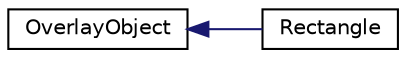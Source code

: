 digraph "Graphical Class Hierarchy"
{
  edge [fontname="Helvetica",fontsize="10",labelfontname="Helvetica",labelfontsize="10"];
  node [fontname="Helvetica",fontsize="10",shape=record];
  rankdir="LR";
  Node0 [label="OverlayObject",height=0.2,width=0.4,color="black", fillcolor="white", style="filled",URL="$classOverlayObject.html",tooltip="A generic object that&#39;s drawn on top of the bitmaps. "];
  Node0 -> Node1 [dir="back",color="midnightblue",fontsize="10",style="solid",fontname="Helvetica"];
  Node1 [label="Rectangle",height=0.2,width=0.4,color="black", fillcolor="white", style="filled",URL="$classRectangle.html",tooltip="A rectangle that&#39;s drawn on top of the video bitmap. "];
}
